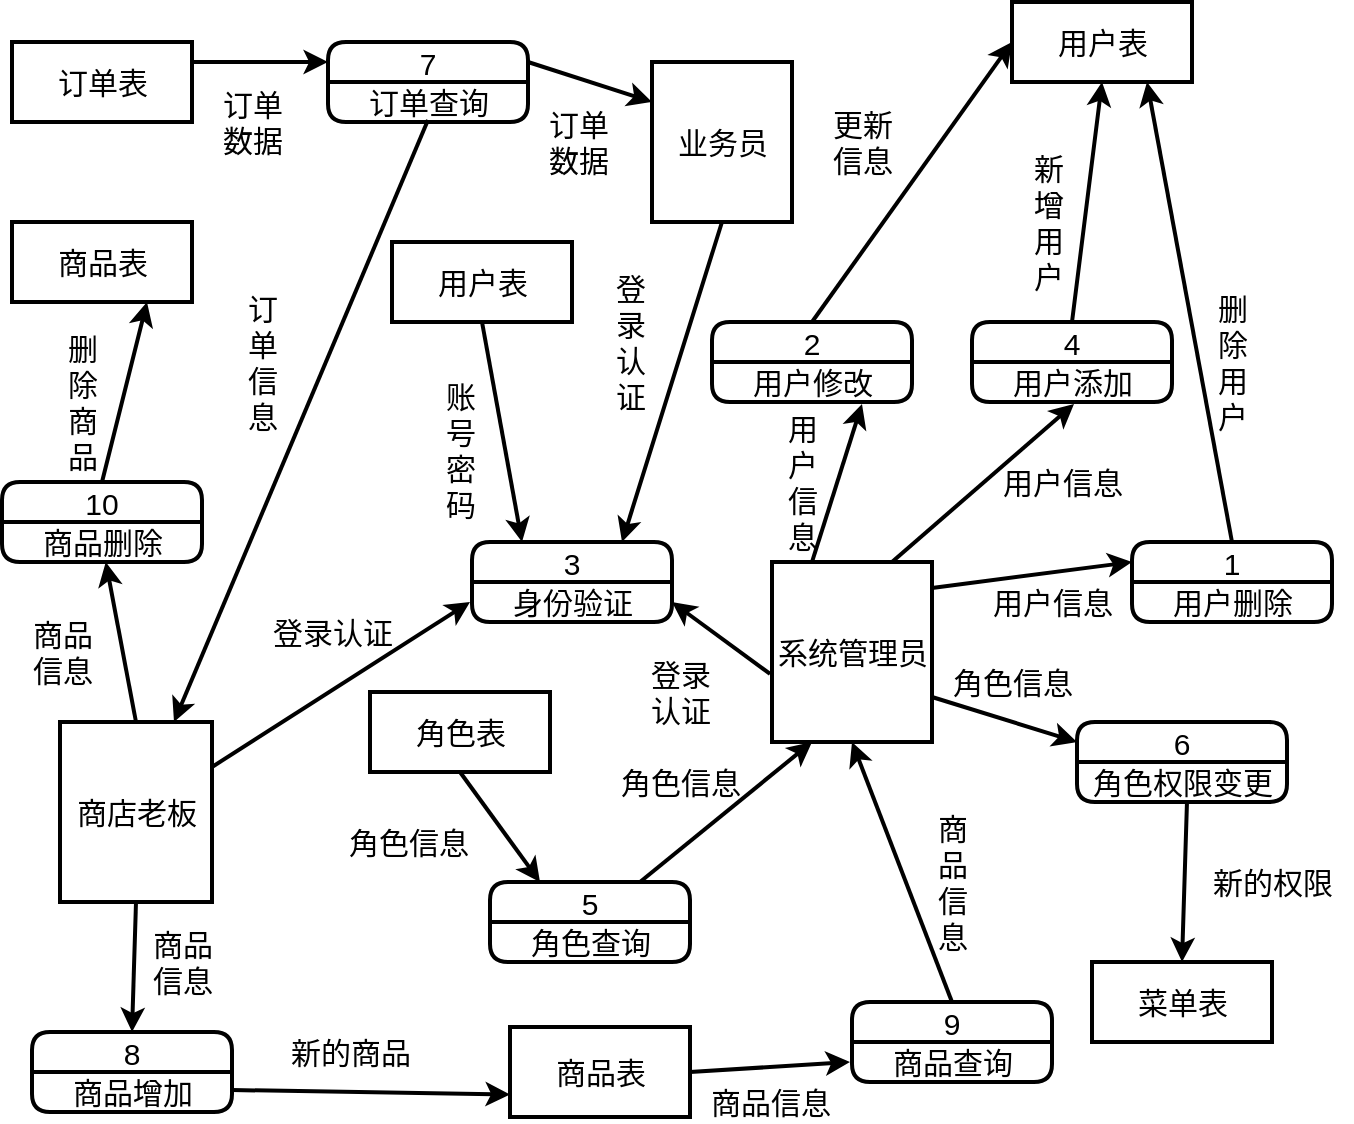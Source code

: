 <mxfile version="14.2.7" type="github">
  <diagram id="2nMjCobPpMNUO2yCJS2c" name="第 1 页">
    <mxGraphModel dx="1422" dy="762" grid="1" gridSize="10" guides="1" tooltips="1" connect="1" arrows="1" fold="1" page="1" pageScale="1" pageWidth="827" pageHeight="1169" math="0" shadow="0">
      <root>
        <mxCell id="0" />
        <mxCell id="1" parent="0" />
        <mxCell id="3dRhZd6Rb1Qm-3JZGdvN-3" value="系统管理员" style="html=1;dashed=0;whitespace=wrap;strokeWidth=2;fontSize=15;" vertex="1" parent="1">
          <mxGeometry x="500" y="700" width="80" height="90" as="geometry" />
        </mxCell>
        <mxCell id="3dRhZd6Rb1Qm-3JZGdvN-6" value="1" style="swimlane;fontStyle=0;childLayout=stackLayout;horizontal=1;startSize=20;horizontalStack=0;resizeParent=1;resizeParentMax=0;resizeLast=0;collapsible=0;marginBottom=0;swimlaneFillColor=#ffffff;strokeWidth=2;rounded=1;fontSize=15;" vertex="1" parent="1">
          <mxGeometry x="680" y="690" width="100" height="40" as="geometry" />
        </mxCell>
        <mxCell id="3dRhZd6Rb1Qm-3JZGdvN-9" value="用户删除" style="text;html=1;align=center;verticalAlign=middle;resizable=0;points=[];autosize=1;fontSize=15;" vertex="1" parent="3dRhZd6Rb1Qm-3JZGdvN-6">
          <mxGeometry y="20" width="100" height="20" as="geometry" />
        </mxCell>
        <mxCell id="3dRhZd6Rb1Qm-3JZGdvN-7" value="商店老板" style="html=1;dashed=0;whitespace=wrap;strokeWidth=2;fontSize=15;" vertex="1" parent="1">
          <mxGeometry x="144" y="780" width="76" height="90" as="geometry" />
        </mxCell>
        <mxCell id="3dRhZd6Rb1Qm-3JZGdvN-8" value="业务员" style="html=1;dashed=0;whitespace=wrap;strokeWidth=2;fontSize=15;" vertex="1" parent="1">
          <mxGeometry x="440" y="450" width="70" height="80" as="geometry" />
        </mxCell>
        <mxCell id="3dRhZd6Rb1Qm-3JZGdvN-11" value="2" style="swimlane;fontStyle=0;childLayout=stackLayout;horizontal=1;startSize=20;fillColor=#ffffff;horizontalStack=0;resizeParent=1;resizeParentMax=0;resizeLast=0;collapsible=0;marginBottom=0;swimlaneFillColor=#ffffff;rounded=1;strokeWidth=2;fontSize=15;" vertex="1" parent="1">
          <mxGeometry x="470" y="580" width="100" height="40" as="geometry" />
        </mxCell>
        <mxCell id="3dRhZd6Rb1Qm-3JZGdvN-12" value="用户修改" style="text;html=1;align=center;verticalAlign=middle;resizable=0;points=[];autosize=1;fontSize=15;" vertex="1" parent="3dRhZd6Rb1Qm-3JZGdvN-11">
          <mxGeometry y="20" width="100" height="20" as="geometry" />
        </mxCell>
        <mxCell id="3dRhZd6Rb1Qm-3JZGdvN-17" value="3" style="swimlane;fontStyle=0;childLayout=stackLayout;horizontal=1;startSize=20;fillColor=#ffffff;horizontalStack=0;resizeParent=1;resizeParentMax=0;resizeLast=0;collapsible=0;marginBottom=0;swimlaneFillColor=#ffffff;rounded=1;strokeWidth=2;fontSize=15;" vertex="1" parent="1">
          <mxGeometry x="350" y="690" width="100" height="40" as="geometry" />
        </mxCell>
        <mxCell id="3dRhZd6Rb1Qm-3JZGdvN-13" value="身份验证" style="text;html=1;align=center;verticalAlign=middle;resizable=0;points=[];autosize=1;fontSize=15;" vertex="1" parent="3dRhZd6Rb1Qm-3JZGdvN-17">
          <mxGeometry y="20" width="100" height="20" as="geometry" />
        </mxCell>
        <mxCell id="3dRhZd6Rb1Qm-3JZGdvN-18" value="5" style="swimlane;fontStyle=0;childLayout=stackLayout;horizontal=1;startSize=20;fillColor=#ffffff;horizontalStack=0;resizeParent=1;resizeParentMax=0;resizeLast=0;collapsible=0;marginBottom=0;swimlaneFillColor=#ffffff;rounded=1;strokeWidth=2;fontSize=15;" vertex="1" parent="1">
          <mxGeometry x="359" y="860" width="100" height="40" as="geometry" />
        </mxCell>
        <mxCell id="3dRhZd6Rb1Qm-3JZGdvN-16" value="角色查询" style="text;html=1;align=center;verticalAlign=middle;resizable=0;points=[];autosize=1;fontSize=15;" vertex="1" parent="3dRhZd6Rb1Qm-3JZGdvN-18">
          <mxGeometry y="20" width="100" height="20" as="geometry" />
        </mxCell>
        <mxCell id="3dRhZd6Rb1Qm-3JZGdvN-19" value="4" style="swimlane;fontStyle=0;childLayout=stackLayout;horizontal=1;startSize=20;fillColor=#ffffff;horizontalStack=0;resizeParent=1;resizeParentMax=0;resizeLast=0;collapsible=0;marginBottom=0;swimlaneFillColor=#ffffff;rounded=1;strokeWidth=2;fontSize=15;" vertex="1" parent="1">
          <mxGeometry x="600" y="580" width="100" height="40" as="geometry" />
        </mxCell>
        <mxCell id="3dRhZd6Rb1Qm-3JZGdvN-14" value="用户添加" style="text;html=1;align=center;verticalAlign=middle;resizable=0;points=[];autosize=1;fontSize=15;" vertex="1" parent="3dRhZd6Rb1Qm-3JZGdvN-19">
          <mxGeometry y="20" width="100" height="20" as="geometry" />
        </mxCell>
        <mxCell id="3dRhZd6Rb1Qm-3JZGdvN-20" value="6" style="swimlane;fontStyle=0;childLayout=stackLayout;horizontal=1;startSize=20;fillColor=#ffffff;horizontalStack=0;resizeParent=1;resizeParentMax=0;resizeLast=0;collapsible=0;marginBottom=0;swimlaneFillColor=#ffffff;rounded=1;strokeWidth=2;fontSize=15;" vertex="1" parent="1">
          <mxGeometry x="652.5" y="780" width="105" height="40" as="geometry" />
        </mxCell>
        <mxCell id="3dRhZd6Rb1Qm-3JZGdvN-15" value="角色权限变更" style="text;html=1;align=center;verticalAlign=middle;resizable=0;points=[];autosize=1;fontSize=15;" vertex="1" parent="3dRhZd6Rb1Qm-3JZGdvN-20">
          <mxGeometry y="20" width="105" height="20" as="geometry" />
        </mxCell>
        <mxCell id="3dRhZd6Rb1Qm-3JZGdvN-21" value="7" style="swimlane;fontStyle=0;childLayout=stackLayout;horizontal=1;startSize=20;fillColor=#ffffff;horizontalStack=0;resizeParent=1;resizeParentMax=0;resizeLast=0;collapsible=0;marginBottom=0;swimlaneFillColor=#ffffff;rounded=1;strokeWidth=2;fontSize=15;" vertex="1" parent="1">
          <mxGeometry x="278" y="440" width="100" height="40" as="geometry" />
        </mxCell>
        <mxCell id="3dRhZd6Rb1Qm-3JZGdvN-23" value="订单查询" style="text;html=1;align=center;verticalAlign=middle;resizable=0;points=[];autosize=1;fontSize=15;" vertex="1" parent="3dRhZd6Rb1Qm-3JZGdvN-21">
          <mxGeometry y="20" width="100" height="20" as="geometry" />
        </mxCell>
        <mxCell id="3dRhZd6Rb1Qm-3JZGdvN-22" value="8" style="swimlane;fontStyle=0;childLayout=stackLayout;horizontal=1;startSize=20;fillColor=#ffffff;horizontalStack=0;resizeParent=1;resizeParentMax=0;resizeLast=0;collapsible=0;marginBottom=0;swimlaneFillColor=#ffffff;rounded=1;strokeWidth=2;fontSize=15;" vertex="1" parent="1">
          <mxGeometry x="130" y="935" width="100" height="40" as="geometry" />
        </mxCell>
        <mxCell id="3dRhZd6Rb1Qm-3JZGdvN-24" value="商品增加" style="text;html=1;align=center;verticalAlign=middle;resizable=0;points=[];autosize=1;fontSize=15;" vertex="1" parent="3dRhZd6Rb1Qm-3JZGdvN-22">
          <mxGeometry y="20" width="100" height="20" as="geometry" />
        </mxCell>
        <mxCell id="3dRhZd6Rb1Qm-3JZGdvN-25" value="9" style="swimlane;fontStyle=0;childLayout=stackLayout;horizontal=1;startSize=20;fillColor=#ffffff;horizontalStack=0;resizeParent=1;resizeParentMax=0;resizeLast=0;collapsible=0;marginBottom=0;swimlaneFillColor=#ffffff;rounded=1;strokeWidth=2;fontSize=15;" vertex="1" parent="1">
          <mxGeometry x="540" y="920" width="100" height="40" as="geometry" />
        </mxCell>
        <mxCell id="3dRhZd6Rb1Qm-3JZGdvN-31" value="商品查询" style="text;html=1;align=center;verticalAlign=middle;resizable=0;points=[];autosize=1;fontSize=15;" vertex="1" parent="3dRhZd6Rb1Qm-3JZGdvN-25">
          <mxGeometry y="20" width="100" height="20" as="geometry" />
        </mxCell>
        <mxCell id="3dRhZd6Rb1Qm-3JZGdvN-32" value="用户表" style="html=1;dashed=0;whitespace=wrap;rounded=0;strokeWidth=2;fillColor=#ffffff;gradientColor=none;fontSize=15;" vertex="1" parent="1">
          <mxGeometry x="620" y="420" width="90" height="40" as="geometry" />
        </mxCell>
        <mxCell id="3dRhZd6Rb1Qm-3JZGdvN-34" value="订单表" style="html=1;dashed=0;whitespace=wrap;rounded=0;strokeWidth=2;fillColor=#ffffff;gradientColor=none;fontSize=15;" vertex="1" parent="1">
          <mxGeometry x="120" y="440" width="90" height="40" as="geometry" />
        </mxCell>
        <mxCell id="3dRhZd6Rb1Qm-3JZGdvN-35" value="角色表" style="html=1;dashed=0;whitespace=wrap;rounded=0;strokeWidth=2;fillColor=#ffffff;gradientColor=none;fontSize=15;" vertex="1" parent="1">
          <mxGeometry x="299" y="765" width="90" height="40" as="geometry" />
        </mxCell>
        <mxCell id="3dRhZd6Rb1Qm-3JZGdvN-36" value="菜单表" style="html=1;dashed=0;whitespace=wrap;rounded=0;strokeWidth=2;fillColor=#ffffff;gradientColor=none;fontSize=15;" vertex="1" parent="1">
          <mxGeometry x="660" y="900" width="90" height="40" as="geometry" />
        </mxCell>
        <mxCell id="3dRhZd6Rb1Qm-3JZGdvN-37" value="" style="endArrow=classic;html=1;fontSize=15;strokeWidth=2;entryX=0.51;entryY=1.05;entryDx=0;entryDy=0;entryPerimeter=0;exitX=0.75;exitY=0;exitDx=0;exitDy=0;" edge="1" parent="1" source="3dRhZd6Rb1Qm-3JZGdvN-3" target="3dRhZd6Rb1Qm-3JZGdvN-14">
          <mxGeometry width="50" height="50" relative="1" as="geometry">
            <mxPoint x="580" y="680" as="sourcePoint" />
            <mxPoint x="600" y="570" as="targetPoint" />
          </mxGeometry>
        </mxCell>
        <mxCell id="3dRhZd6Rb1Qm-3JZGdvN-38" value="" style="endArrow=classic;html=1;strokeWidth=2;fontSize=15;exitX=0.5;exitY=0;exitDx=0;exitDy=0;entryX=0.5;entryY=1;entryDx=0;entryDy=0;" edge="1" parent="1" source="3dRhZd6Rb1Qm-3JZGdvN-19" target="3dRhZd6Rb1Qm-3JZGdvN-32">
          <mxGeometry width="50" height="50" relative="1" as="geometry">
            <mxPoint x="660" y="540" as="sourcePoint" />
            <mxPoint x="710" y="490" as="targetPoint" />
          </mxGeometry>
        </mxCell>
        <mxCell id="3dRhZd6Rb1Qm-3JZGdvN-41" value="" style="endArrow=classic;html=1;strokeWidth=2;fontSize=15;exitX=0.25;exitY=0;exitDx=0;exitDy=0;entryX=0.75;entryY=1.05;entryDx=0;entryDy=0;entryPerimeter=0;" edge="1" parent="1" source="3dRhZd6Rb1Qm-3JZGdvN-3" target="3dRhZd6Rb1Qm-3JZGdvN-12">
          <mxGeometry width="50" height="50" relative="1" as="geometry">
            <mxPoint x="420" y="650" as="sourcePoint" />
            <mxPoint x="380" y="640" as="targetPoint" />
          </mxGeometry>
        </mxCell>
        <mxCell id="3dRhZd6Rb1Qm-3JZGdvN-42" value="" style="endArrow=classic;html=1;strokeWidth=2;fontSize=15;exitX=0.5;exitY=0;exitDx=0;exitDy=0;entryX=0;entryY=0.5;entryDx=0;entryDy=0;" edge="1" parent="1" source="3dRhZd6Rb1Qm-3JZGdvN-11" target="3dRhZd6Rb1Qm-3JZGdvN-32">
          <mxGeometry width="50" height="50" relative="1" as="geometry">
            <mxPoint x="400" y="500" as="sourcePoint" />
            <mxPoint x="450" y="450" as="targetPoint" />
          </mxGeometry>
        </mxCell>
        <mxCell id="3dRhZd6Rb1Qm-3JZGdvN-45" value="" style="endArrow=classic;html=1;strokeWidth=2;fontSize=15;entryX=0.25;entryY=1;entryDx=0;entryDy=0;exitX=0.75;exitY=0;exitDx=0;exitDy=0;" edge="1" parent="1" source="3dRhZd6Rb1Qm-3JZGdvN-18" target="3dRhZd6Rb1Qm-3JZGdvN-3">
          <mxGeometry width="50" height="50" relative="1" as="geometry">
            <mxPoint x="400" y="800" as="sourcePoint" />
            <mxPoint x="450" y="750" as="targetPoint" />
          </mxGeometry>
        </mxCell>
        <mxCell id="3dRhZd6Rb1Qm-3JZGdvN-46" value="" style="endArrow=classic;html=1;strokeWidth=2;fontSize=15;entryX=0.25;entryY=0;entryDx=0;entryDy=0;exitX=0.5;exitY=1;exitDx=0;exitDy=0;" edge="1" parent="1" source="3dRhZd6Rb1Qm-3JZGdvN-35" target="3dRhZd6Rb1Qm-3JZGdvN-18">
          <mxGeometry width="50" height="50" relative="1" as="geometry">
            <mxPoint x="220" y="780" as="sourcePoint" />
            <mxPoint x="300" y="760" as="targetPoint" />
          </mxGeometry>
        </mxCell>
        <mxCell id="3dRhZd6Rb1Qm-3JZGdvN-50" value="" style="endArrow=classic;html=1;strokeWidth=2;fontSize=15;exitX=1;exitY=0.75;exitDx=0;exitDy=0;entryX=0;entryY=0.25;entryDx=0;entryDy=0;" edge="1" parent="1" source="3dRhZd6Rb1Qm-3JZGdvN-3" target="3dRhZd6Rb1Qm-3JZGdvN-20">
          <mxGeometry width="50" height="50" relative="1" as="geometry">
            <mxPoint x="650" y="680" as="sourcePoint" />
            <mxPoint x="700" y="630" as="targetPoint" />
          </mxGeometry>
        </mxCell>
        <mxCell id="3dRhZd6Rb1Qm-3JZGdvN-51" value="" style="endArrow=classic;html=1;strokeWidth=2;fontSize=15;exitX=0.524;exitY=0.95;exitDx=0;exitDy=0;entryX=0.5;entryY=0;entryDx=0;entryDy=0;exitPerimeter=0;" edge="1" parent="1" source="3dRhZd6Rb1Qm-3JZGdvN-15" target="3dRhZd6Rb1Qm-3JZGdvN-36">
          <mxGeometry width="50" height="50" relative="1" as="geometry">
            <mxPoint x="710" y="980" as="sourcePoint" />
            <mxPoint x="760" y="930" as="targetPoint" />
          </mxGeometry>
        </mxCell>
        <mxCell id="3dRhZd6Rb1Qm-3JZGdvN-54" value="用户表" style="html=1;dashed=0;whitespace=wrap;rounded=0;strokeWidth=2;fillColor=#ffffff;gradientColor=none;fontSize=15;" vertex="1" parent="1">
          <mxGeometry x="310" y="540" width="90" height="40" as="geometry" />
        </mxCell>
        <mxCell id="3dRhZd6Rb1Qm-3JZGdvN-55" value="" style="endArrow=classic;html=1;strokeWidth=2;fontSize=15;exitX=-0.012;exitY=0.622;exitDx=0;exitDy=0;exitPerimeter=0;entryX=1;entryY=0.75;entryDx=0;entryDy=0;" edge="1" parent="1" source="3dRhZd6Rb1Qm-3JZGdvN-3" target="3dRhZd6Rb1Qm-3JZGdvN-17">
          <mxGeometry width="50" height="50" relative="1" as="geometry">
            <mxPoint x="300" y="670" as="sourcePoint" />
            <mxPoint x="350" y="620" as="targetPoint" />
          </mxGeometry>
        </mxCell>
        <mxCell id="3dRhZd6Rb1Qm-3JZGdvN-56" value="" style="endArrow=classic;html=1;strokeWidth=2;fontSize=15;exitX=0.5;exitY=1;exitDx=0;exitDy=0;entryX=0.25;entryY=0;entryDx=0;entryDy=0;" edge="1" parent="1" source="3dRhZd6Rb1Qm-3JZGdvN-54" target="3dRhZd6Rb1Qm-3JZGdvN-17">
          <mxGeometry width="50" height="50" relative="1" as="geometry">
            <mxPoint x="210" y="650" as="sourcePoint" />
            <mxPoint x="190" y="640" as="targetPoint" />
          </mxGeometry>
        </mxCell>
        <mxCell id="3dRhZd6Rb1Qm-3JZGdvN-66" value="" style="endArrow=classic;html=1;strokeWidth=2;fontSize=15;exitX=1;exitY=0.144;exitDx=0;exitDy=0;exitPerimeter=0;entryX=0;entryY=0.25;entryDx=0;entryDy=0;" edge="1" parent="1" source="3dRhZd6Rb1Qm-3JZGdvN-3" target="3dRhZd6Rb1Qm-3JZGdvN-6">
          <mxGeometry width="50" height="50" relative="1" as="geometry">
            <mxPoint x="600" y="580" as="sourcePoint" />
            <mxPoint x="650" y="530" as="targetPoint" />
          </mxGeometry>
        </mxCell>
        <mxCell id="3dRhZd6Rb1Qm-3JZGdvN-67" value="" style="endArrow=classic;html=1;strokeWidth=2;fontSize=15;exitX=0.5;exitY=0;exitDx=0;exitDy=0;entryX=0.75;entryY=1;entryDx=0;entryDy=0;" edge="1" parent="1" source="3dRhZd6Rb1Qm-3JZGdvN-6" target="3dRhZd6Rb1Qm-3JZGdvN-32">
          <mxGeometry width="50" height="50" relative="1" as="geometry">
            <mxPoint x="550" y="410" as="sourcePoint" />
            <mxPoint x="600" y="360" as="targetPoint" />
          </mxGeometry>
        </mxCell>
        <mxCell id="3dRhZd6Rb1Qm-3JZGdvN-69" value="10" style="swimlane;fontStyle=0;childLayout=stackLayout;horizontal=1;startSize=20;fillColor=#ffffff;horizontalStack=0;resizeParent=1;resizeParentMax=0;resizeLast=0;collapsible=0;marginBottom=0;swimlaneFillColor=#ffffff;rounded=1;strokeWidth=2;fontSize=15;" vertex="1" parent="1">
          <mxGeometry x="115" y="660" width="100" height="40" as="geometry" />
        </mxCell>
        <mxCell id="3dRhZd6Rb1Qm-3JZGdvN-70" value="商品删除" style="text;html=1;align=center;verticalAlign=middle;resizable=0;points=[];autosize=1;fontSize=15;" vertex="1" parent="3dRhZd6Rb1Qm-3JZGdvN-69">
          <mxGeometry y="20" width="100" height="20" as="geometry" />
        </mxCell>
        <mxCell id="3dRhZd6Rb1Qm-3JZGdvN-78" value="商品表" style="html=1;dashed=0;whitespace=wrap;rounded=0;strokeWidth=2;fillColor=#ffffff;gradientColor=none;fontSize=15;" vertex="1" parent="1">
          <mxGeometry x="369" y="932.5" width="90" height="45" as="geometry" />
        </mxCell>
        <mxCell id="3dRhZd6Rb1Qm-3JZGdvN-81" value="" style="endArrow=classic;html=1;strokeWidth=2;fontSize=15;entryX=0.5;entryY=1;entryDx=0;entryDy=0;exitX=0.5;exitY=0;exitDx=0;exitDy=0;" edge="1" parent="1" source="3dRhZd6Rb1Qm-3JZGdvN-25" target="3dRhZd6Rb1Qm-3JZGdvN-3">
          <mxGeometry width="50" height="50" relative="1" as="geometry">
            <mxPoint x="510" y="1010" as="sourcePoint" />
            <mxPoint x="560" y="960" as="targetPoint" />
          </mxGeometry>
        </mxCell>
        <mxCell id="3dRhZd6Rb1Qm-3JZGdvN-82" value="" style="endArrow=classic;html=1;strokeWidth=2;fontSize=15;exitX=1;exitY=0.5;exitDx=0;exitDy=0;entryX=-0.01;entryY=0.5;entryDx=0;entryDy=0;entryPerimeter=0;" edge="1" parent="1" source="3dRhZd6Rb1Qm-3JZGdvN-78" target="3dRhZd6Rb1Qm-3JZGdvN-31">
          <mxGeometry width="50" height="50" relative="1" as="geometry">
            <mxPoint x="510" y="980" as="sourcePoint" />
            <mxPoint x="560" y="930" as="targetPoint" />
          </mxGeometry>
        </mxCell>
        <mxCell id="3dRhZd6Rb1Qm-3JZGdvN-83" value="" style="endArrow=classic;html=1;strokeWidth=2;fontSize=15;exitX=0.5;exitY=0;exitDx=0;exitDy=0;" edge="1" parent="1" source="3dRhZd6Rb1Qm-3JZGdvN-7" target="3dRhZd6Rb1Qm-3JZGdvN-70">
          <mxGeometry width="50" height="50" relative="1" as="geometry">
            <mxPoint x="80" y="880" as="sourcePoint" />
            <mxPoint x="130" y="830" as="targetPoint" />
          </mxGeometry>
        </mxCell>
        <mxCell id="3dRhZd6Rb1Qm-3JZGdvN-84" value="" style="endArrow=classic;html=1;strokeWidth=2;fontSize=15;exitX=0.5;exitY=0;exitDx=0;exitDy=0;entryX=0.75;entryY=1;entryDx=0;entryDy=0;" edge="1" parent="1" source="3dRhZd6Rb1Qm-3JZGdvN-69" target="3dRhZd6Rb1Qm-3JZGdvN-85">
          <mxGeometry width="50" height="50" relative="1" as="geometry">
            <mxPoint x="300" y="950" as="sourcePoint" />
            <mxPoint x="350" y="900" as="targetPoint" />
          </mxGeometry>
        </mxCell>
        <mxCell id="3dRhZd6Rb1Qm-3JZGdvN-85" value="商品表" style="html=1;dashed=0;whitespace=wrap;rounded=0;strokeWidth=2;fillColor=#ffffff;gradientColor=none;fontSize=15;" vertex="1" parent="1">
          <mxGeometry x="120" y="530" width="90" height="40" as="geometry" />
        </mxCell>
        <mxCell id="3dRhZd6Rb1Qm-3JZGdvN-86" value="" style="endArrow=classic;html=1;strokeWidth=2;fontSize=15;exitX=0.5;exitY=1;exitDx=0;exitDy=0;entryX=0.5;entryY=0;entryDx=0;entryDy=0;" edge="1" parent="1" source="3dRhZd6Rb1Qm-3JZGdvN-7" target="3dRhZd6Rb1Qm-3JZGdvN-22">
          <mxGeometry width="50" height="50" relative="1" as="geometry">
            <mxPoint x="90" y="890" as="sourcePoint" />
            <mxPoint x="140" y="840" as="targetPoint" />
          </mxGeometry>
        </mxCell>
        <mxCell id="3dRhZd6Rb1Qm-3JZGdvN-87" value="" style="endArrow=classic;html=1;strokeWidth=2;fontSize=15;exitX=1;exitY=0.45;exitDx=0;exitDy=0;exitPerimeter=0;entryX=0;entryY=0.75;entryDx=0;entryDy=0;" edge="1" parent="1" source="3dRhZd6Rb1Qm-3JZGdvN-24" target="3dRhZd6Rb1Qm-3JZGdvN-78">
          <mxGeometry width="50" height="50" relative="1" as="geometry">
            <mxPoint x="350" y="1030" as="sourcePoint" />
            <mxPoint x="400" y="980" as="targetPoint" />
          </mxGeometry>
        </mxCell>
        <mxCell id="3dRhZd6Rb1Qm-3JZGdvN-88" value="" style="endArrow=classic;html=1;strokeWidth=2;fontSize=15;exitX=1;exitY=0.25;exitDx=0;exitDy=0;entryX=-0.01;entryY=0.5;entryDx=0;entryDy=0;entryPerimeter=0;" edge="1" parent="1" source="3dRhZd6Rb1Qm-3JZGdvN-7" target="3dRhZd6Rb1Qm-3JZGdvN-13">
          <mxGeometry width="50" height="50" relative="1" as="geometry">
            <mxPoint x="270" y="680" as="sourcePoint" />
            <mxPoint x="320" y="630" as="targetPoint" />
          </mxGeometry>
        </mxCell>
        <mxCell id="3dRhZd6Rb1Qm-3JZGdvN-89" value="" style="endArrow=classic;html=1;strokeWidth=2;fontSize=15;exitX=0.5;exitY=1;exitDx=0;exitDy=0;entryX=0.75;entryY=0;entryDx=0;entryDy=0;" edge="1" parent="1" source="3dRhZd6Rb1Qm-3JZGdvN-8" target="3dRhZd6Rb1Qm-3JZGdvN-17">
          <mxGeometry width="50" height="50" relative="1" as="geometry">
            <mxPoint x="370" y="600" as="sourcePoint" />
            <mxPoint x="420" y="550" as="targetPoint" />
          </mxGeometry>
        </mxCell>
        <mxCell id="3dRhZd6Rb1Qm-3JZGdvN-90" value="" style="endArrow=classic;html=1;strokeWidth=2;fontSize=15;exitX=1;exitY=0.25;exitDx=0;exitDy=0;entryX=0;entryY=0.25;entryDx=0;entryDy=0;" edge="1" parent="1" source="3dRhZd6Rb1Qm-3JZGdvN-21" target="3dRhZd6Rb1Qm-3JZGdvN-8">
          <mxGeometry width="50" height="50" relative="1" as="geometry">
            <mxPoint x="530" y="510" as="sourcePoint" />
            <mxPoint x="420" y="380" as="targetPoint" />
          </mxGeometry>
        </mxCell>
        <mxCell id="3dRhZd6Rb1Qm-3JZGdvN-91" value="" style="endArrow=classic;html=1;strokeWidth=2;fontSize=15;exitX=1;exitY=0.25;exitDx=0;exitDy=0;entryX=0;entryY=0.25;entryDx=0;entryDy=0;" edge="1" parent="1" source="3dRhZd6Rb1Qm-3JZGdvN-34" target="3dRhZd6Rb1Qm-3JZGdvN-21">
          <mxGeometry width="50" height="50" relative="1" as="geometry">
            <mxPoint x="560" y="480" as="sourcePoint" />
            <mxPoint x="278" y="370" as="targetPoint" />
          </mxGeometry>
        </mxCell>
        <mxCell id="3dRhZd6Rb1Qm-3JZGdvN-93" value="" style="endArrow=classic;html=1;strokeWidth=2;fontSize=15;exitX=0.5;exitY=0.95;exitDx=0;exitDy=0;exitPerimeter=0;entryX=0.75;entryY=0;entryDx=0;entryDy=0;" edge="1" parent="1" source="3dRhZd6Rb1Qm-3JZGdvN-23" target="3dRhZd6Rb1Qm-3JZGdvN-7">
          <mxGeometry width="50" height="50" relative="1" as="geometry">
            <mxPoint x="230" y="620" as="sourcePoint" />
            <mxPoint x="280" y="570" as="targetPoint" />
          </mxGeometry>
        </mxCell>
        <mxCell id="3dRhZd6Rb1Qm-3JZGdvN-94" value="新的权限" style="text;html=1;align=center;verticalAlign=middle;resizable=0;points=[];autosize=1;fontSize=15;" vertex="1" parent="1">
          <mxGeometry x="710" y="850" width="80" height="20" as="geometry" />
        </mxCell>
        <mxCell id="3dRhZd6Rb1Qm-3JZGdvN-95" value="商品信息" style="text;html=1;align=center;verticalAlign=middle;resizable=0;points=[];autosize=1;fontSize=15;" vertex="1" parent="1">
          <mxGeometry x="459" y="960" width="80" height="20" as="geometry" />
        </mxCell>
        <mxCell id="3dRhZd6Rb1Qm-3JZGdvN-96" value="商&lt;br&gt;品&lt;br&gt;信&lt;br&gt;息" style="text;html=1;align=center;verticalAlign=middle;resizable=0;points=[];autosize=1;fontSize=15;" vertex="1" parent="1">
          <mxGeometry x="575" y="820" width="30" height="80" as="geometry" />
        </mxCell>
        <mxCell id="3dRhZd6Rb1Qm-3JZGdvN-97" value="登&lt;br&gt;录&lt;br&gt;认&lt;br&gt;证" style="text;html=1;align=center;verticalAlign=middle;resizable=0;points=[];autosize=1;fontSize=15;" vertex="1" parent="1">
          <mxGeometry x="414" y="550" width="30" height="80" as="geometry" />
        </mxCell>
        <mxCell id="3dRhZd6Rb1Qm-3JZGdvN-98" value="&lt;br&gt;账&lt;br&gt;号&lt;br&gt;密&lt;br&gt;码" style="text;html=1;align=center;verticalAlign=middle;resizable=0;points=[];autosize=1;fontSize=15;" vertex="1" parent="1">
          <mxGeometry x="329" y="585" width="30" height="100" as="geometry" />
        </mxCell>
        <mxCell id="3dRhZd6Rb1Qm-3JZGdvN-99" value="新的商品" style="text;html=1;align=center;verticalAlign=middle;resizable=0;points=[];autosize=1;fontSize=15;" vertex="1" parent="1">
          <mxGeometry x="249" y="935" width="80" height="20" as="geometry" />
        </mxCell>
        <mxCell id="3dRhZd6Rb1Qm-3JZGdvN-100" value="商品&lt;br&gt;信息" style="text;html=1;align=center;verticalAlign=middle;resizable=0;points=[];autosize=1;fontSize=15;" vertex="1" parent="1">
          <mxGeometry x="180" y="880" width="50" height="40" as="geometry" />
        </mxCell>
        <mxCell id="3dRhZd6Rb1Qm-3JZGdvN-101" value="商品&lt;br&gt;信息" style="text;html=1;align=center;verticalAlign=middle;resizable=0;points=[];autosize=1;fontSize=15;" vertex="1" parent="1">
          <mxGeometry x="120" y="725" width="50" height="40" as="geometry" />
        </mxCell>
        <mxCell id="3dRhZd6Rb1Qm-3JZGdvN-102" value="删&lt;br&gt;除&lt;br&gt;商&lt;br&gt;品" style="text;html=1;align=center;verticalAlign=middle;resizable=0;points=[];autosize=1;fontSize=15;" vertex="1" parent="1">
          <mxGeometry x="140" y="580" width="30" height="80" as="geometry" />
        </mxCell>
        <mxCell id="3dRhZd6Rb1Qm-3JZGdvN-103" value="用&lt;br&gt;户&lt;br&gt;信&lt;br&gt;息" style="text;html=1;align=center;verticalAlign=middle;resizable=0;points=[];autosize=1;fontSize=15;" vertex="1" parent="1">
          <mxGeometry x="500" y="620" width="30" height="80" as="geometry" />
        </mxCell>
        <mxCell id="3dRhZd6Rb1Qm-3JZGdvN-104" value="更新&lt;br&gt;信息" style="text;html=1;align=center;verticalAlign=middle;resizable=0;points=[];autosize=1;fontSize=15;" vertex="1" parent="1">
          <mxGeometry x="520" y="470" width="50" height="40" as="geometry" />
        </mxCell>
        <mxCell id="3dRhZd6Rb1Qm-3JZGdvN-105" value="新&lt;br&gt;增&lt;br&gt;用&lt;br&gt;户" style="text;html=1;align=center;verticalAlign=middle;resizable=0;points=[];autosize=1;fontSize=15;" vertex="1" parent="1">
          <mxGeometry x="622.5" y="490" width="30" height="80" as="geometry" />
        </mxCell>
        <mxCell id="3dRhZd6Rb1Qm-3JZGdvN-106" value="删&lt;br&gt;除&lt;br&gt;用&lt;br&gt;户" style="text;html=1;align=center;verticalAlign=middle;resizable=0;points=[];autosize=1;fontSize=15;" vertex="1" parent="1">
          <mxGeometry x="715" y="560" width="30" height="80" as="geometry" />
        </mxCell>
        <mxCell id="3dRhZd6Rb1Qm-3JZGdvN-107" value="角色信息" style="text;html=1;align=center;verticalAlign=middle;resizable=0;points=[];autosize=1;fontSize=15;" vertex="1" parent="1">
          <mxGeometry x="278" y="830" width="80" height="20" as="geometry" />
        </mxCell>
        <mxCell id="3dRhZd6Rb1Qm-3JZGdvN-108" value="角色信息" style="text;html=1;align=center;verticalAlign=middle;resizable=0;points=[];autosize=1;fontSize=15;" vertex="1" parent="1">
          <mxGeometry x="414" y="800" width="80" height="20" as="geometry" />
        </mxCell>
        <mxCell id="3dRhZd6Rb1Qm-3JZGdvN-109" value="订&lt;br&gt;单&lt;br&gt;信&lt;br&gt;息" style="text;html=1;align=center;verticalAlign=middle;resizable=0;points=[];autosize=1;fontSize=15;" vertex="1" parent="1">
          <mxGeometry x="230" y="560" width="30" height="80" as="geometry" />
        </mxCell>
        <mxCell id="3dRhZd6Rb1Qm-3JZGdvN-110" value="订单&lt;br&gt;数据" style="text;html=1;align=center;verticalAlign=middle;resizable=0;points=[];autosize=1;fontSize=15;" vertex="1" parent="1">
          <mxGeometry x="215" y="460" width="50" height="40" as="geometry" />
        </mxCell>
        <mxCell id="3dRhZd6Rb1Qm-3JZGdvN-111" value="订单&lt;br&gt;数据" style="text;html=1;align=center;verticalAlign=middle;resizable=0;points=[];autosize=1;fontSize=15;" vertex="1" parent="1">
          <mxGeometry x="378" y="470" width="50" height="40" as="geometry" />
        </mxCell>
        <mxCell id="3dRhZd6Rb1Qm-3JZGdvN-112" value="用户信息" style="text;html=1;align=center;verticalAlign=middle;resizable=0;points=[];autosize=1;fontSize=15;" vertex="1" parent="1">
          <mxGeometry x="605" y="650" width="80" height="20" as="geometry" />
        </mxCell>
        <mxCell id="3dRhZd6Rb1Qm-3JZGdvN-113" value="用户信息" style="text;html=1;align=center;verticalAlign=middle;resizable=0;points=[];autosize=1;fontSize=15;" vertex="1" parent="1">
          <mxGeometry x="600" y="710" width="80" height="20" as="geometry" />
        </mxCell>
        <mxCell id="3dRhZd6Rb1Qm-3JZGdvN-114" value="角色信息" style="text;html=1;align=center;verticalAlign=middle;resizable=0;points=[];autosize=1;fontSize=15;" vertex="1" parent="1">
          <mxGeometry x="580" y="750" width="80" height="20" as="geometry" />
        </mxCell>
        <mxCell id="3dRhZd6Rb1Qm-3JZGdvN-115" value="登录认证" style="text;html=1;align=center;verticalAlign=middle;resizable=0;points=[];autosize=1;fontSize=15;" vertex="1" parent="1">
          <mxGeometry x="240" y="725" width="80" height="20" as="geometry" />
        </mxCell>
        <mxCell id="3dRhZd6Rb1Qm-3JZGdvN-116" value="登录&lt;br&gt;认证" style="text;html=1;align=center;verticalAlign=middle;resizable=0;points=[];autosize=1;fontSize=15;" vertex="1" parent="1">
          <mxGeometry x="429" y="745" width="50" height="40" as="geometry" />
        </mxCell>
      </root>
    </mxGraphModel>
  </diagram>
</mxfile>
